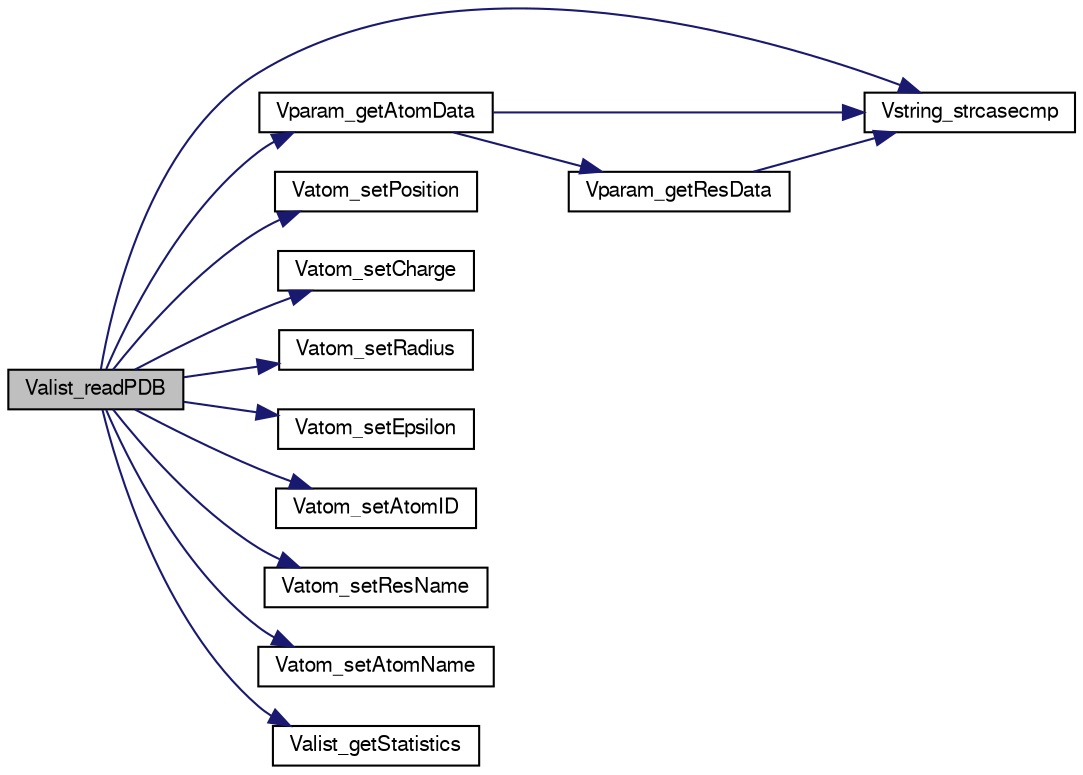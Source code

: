 digraph "Valist_readPDB"
{
  edge [fontname="FreeSans",fontsize="10",labelfontname="FreeSans",labelfontsize="10"];
  node [fontname="FreeSans",fontsize="10",shape=record];
  rankdir="LR";
  Node1 [label="Valist_readPDB",height=0.2,width=0.4,color="black", fillcolor="grey75", style="filled" fontcolor="black"];
  Node1 -> Node2 [color="midnightblue",fontsize="10",style="solid",fontname="FreeSans"];
  Node2 [label="Vstring_strcasecmp",height=0.2,width=0.4,color="black", fillcolor="white", style="filled",URL="$group___vstring.html#ga8dd2348150c70288ebb00c8eb0b847e0",tooltip="Case-insensitive string comparison (BSD standard)"];
  Node1 -> Node3 [color="midnightblue",fontsize="10",style="solid",fontname="FreeSans"];
  Node3 [label="Vparam_getAtomData",height=0.2,width=0.4,color="black", fillcolor="white", style="filled",URL="$group___vparam.html#ga5eb507195510839d9073b535abf4b044",tooltip="Get atom data."];
  Node3 -> Node4 [color="midnightblue",fontsize="10",style="solid",fontname="FreeSans"];
  Node4 [label="Vparam_getResData",height=0.2,width=0.4,color="black", fillcolor="white", style="filled",URL="$group___vparam.html#gaf373b2f58919aac717afc7fd158d6336",tooltip="Get residue data."];
  Node4 -> Node2 [color="midnightblue",fontsize="10",style="solid",fontname="FreeSans"];
  Node3 -> Node2 [color="midnightblue",fontsize="10",style="solid",fontname="FreeSans"];
  Node1 -> Node5 [color="midnightblue",fontsize="10",style="solid",fontname="FreeSans"];
  Node5 [label="Vatom_setPosition",height=0.2,width=0.4,color="black", fillcolor="white", style="filled",URL="$group___vatom.html#ga50f3b3e42cf0362d07a48a6d4d5f05a1",tooltip="Set the atomic position."];
  Node1 -> Node6 [color="midnightblue",fontsize="10",style="solid",fontname="FreeSans"];
  Node6 [label="Vatom_setCharge",height=0.2,width=0.4,color="black", fillcolor="white", style="filled",URL="$group___vatom.html#ga894b59d7bf6215c50f24e916dc1ea8e4",tooltip="Set atomic charge."];
  Node1 -> Node7 [color="midnightblue",fontsize="10",style="solid",fontname="FreeSans"];
  Node7 [label="Vatom_setRadius",height=0.2,width=0.4,color="black", fillcolor="white", style="filled",URL="$group___vatom.html#ga19b8601dd2a35c6e4a474be96abbaba8",tooltip="Set atomic radius."];
  Node1 -> Node8 [color="midnightblue",fontsize="10",style="solid",fontname="FreeSans"];
  Node8 [label="Vatom_setEpsilon",height=0.2,width=0.4,color="black", fillcolor="white", style="filled",URL="$group___vatom.html#ga5ffc4824845cac148e3914c9327629a2",tooltip="Set atomic epsilon."];
  Node1 -> Node9 [color="midnightblue",fontsize="10",style="solid",fontname="FreeSans"];
  Node9 [label="Vatom_setAtomID",height=0.2,width=0.4,color="black", fillcolor="white", style="filled",URL="$group___vatom.html#gae539b20d76285199daa78f2ef5870e1c",tooltip="Set atom ID."];
  Node1 -> Node10 [color="midnightblue",fontsize="10",style="solid",fontname="FreeSans"];
  Node10 [label="Vatom_setResName",height=0.2,width=0.4,color="black", fillcolor="white", style="filled",URL="$group___vatom.html#ga9a2d328c6ccfb0c5f39a1a16a9ede4ee",tooltip="Set residue name."];
  Node1 -> Node11 [color="midnightblue",fontsize="10",style="solid",fontname="FreeSans"];
  Node11 [label="Vatom_setAtomName",height=0.2,width=0.4,color="black", fillcolor="white", style="filled",URL="$group___vatom.html#ga775f911c16ed515a3e58f8075929504d",tooltip="Set atom name."];
  Node1 -> Node12 [color="midnightblue",fontsize="10",style="solid",fontname="FreeSans"];
  Node12 [label="Valist_getStatistics",height=0.2,width=0.4,color="black", fillcolor="white", style="filled",URL="$group___valist.html#gad8d50e4a1d7fd79807faf340ecfcae8a",tooltip="Load up Valist with various statistics."];
}
